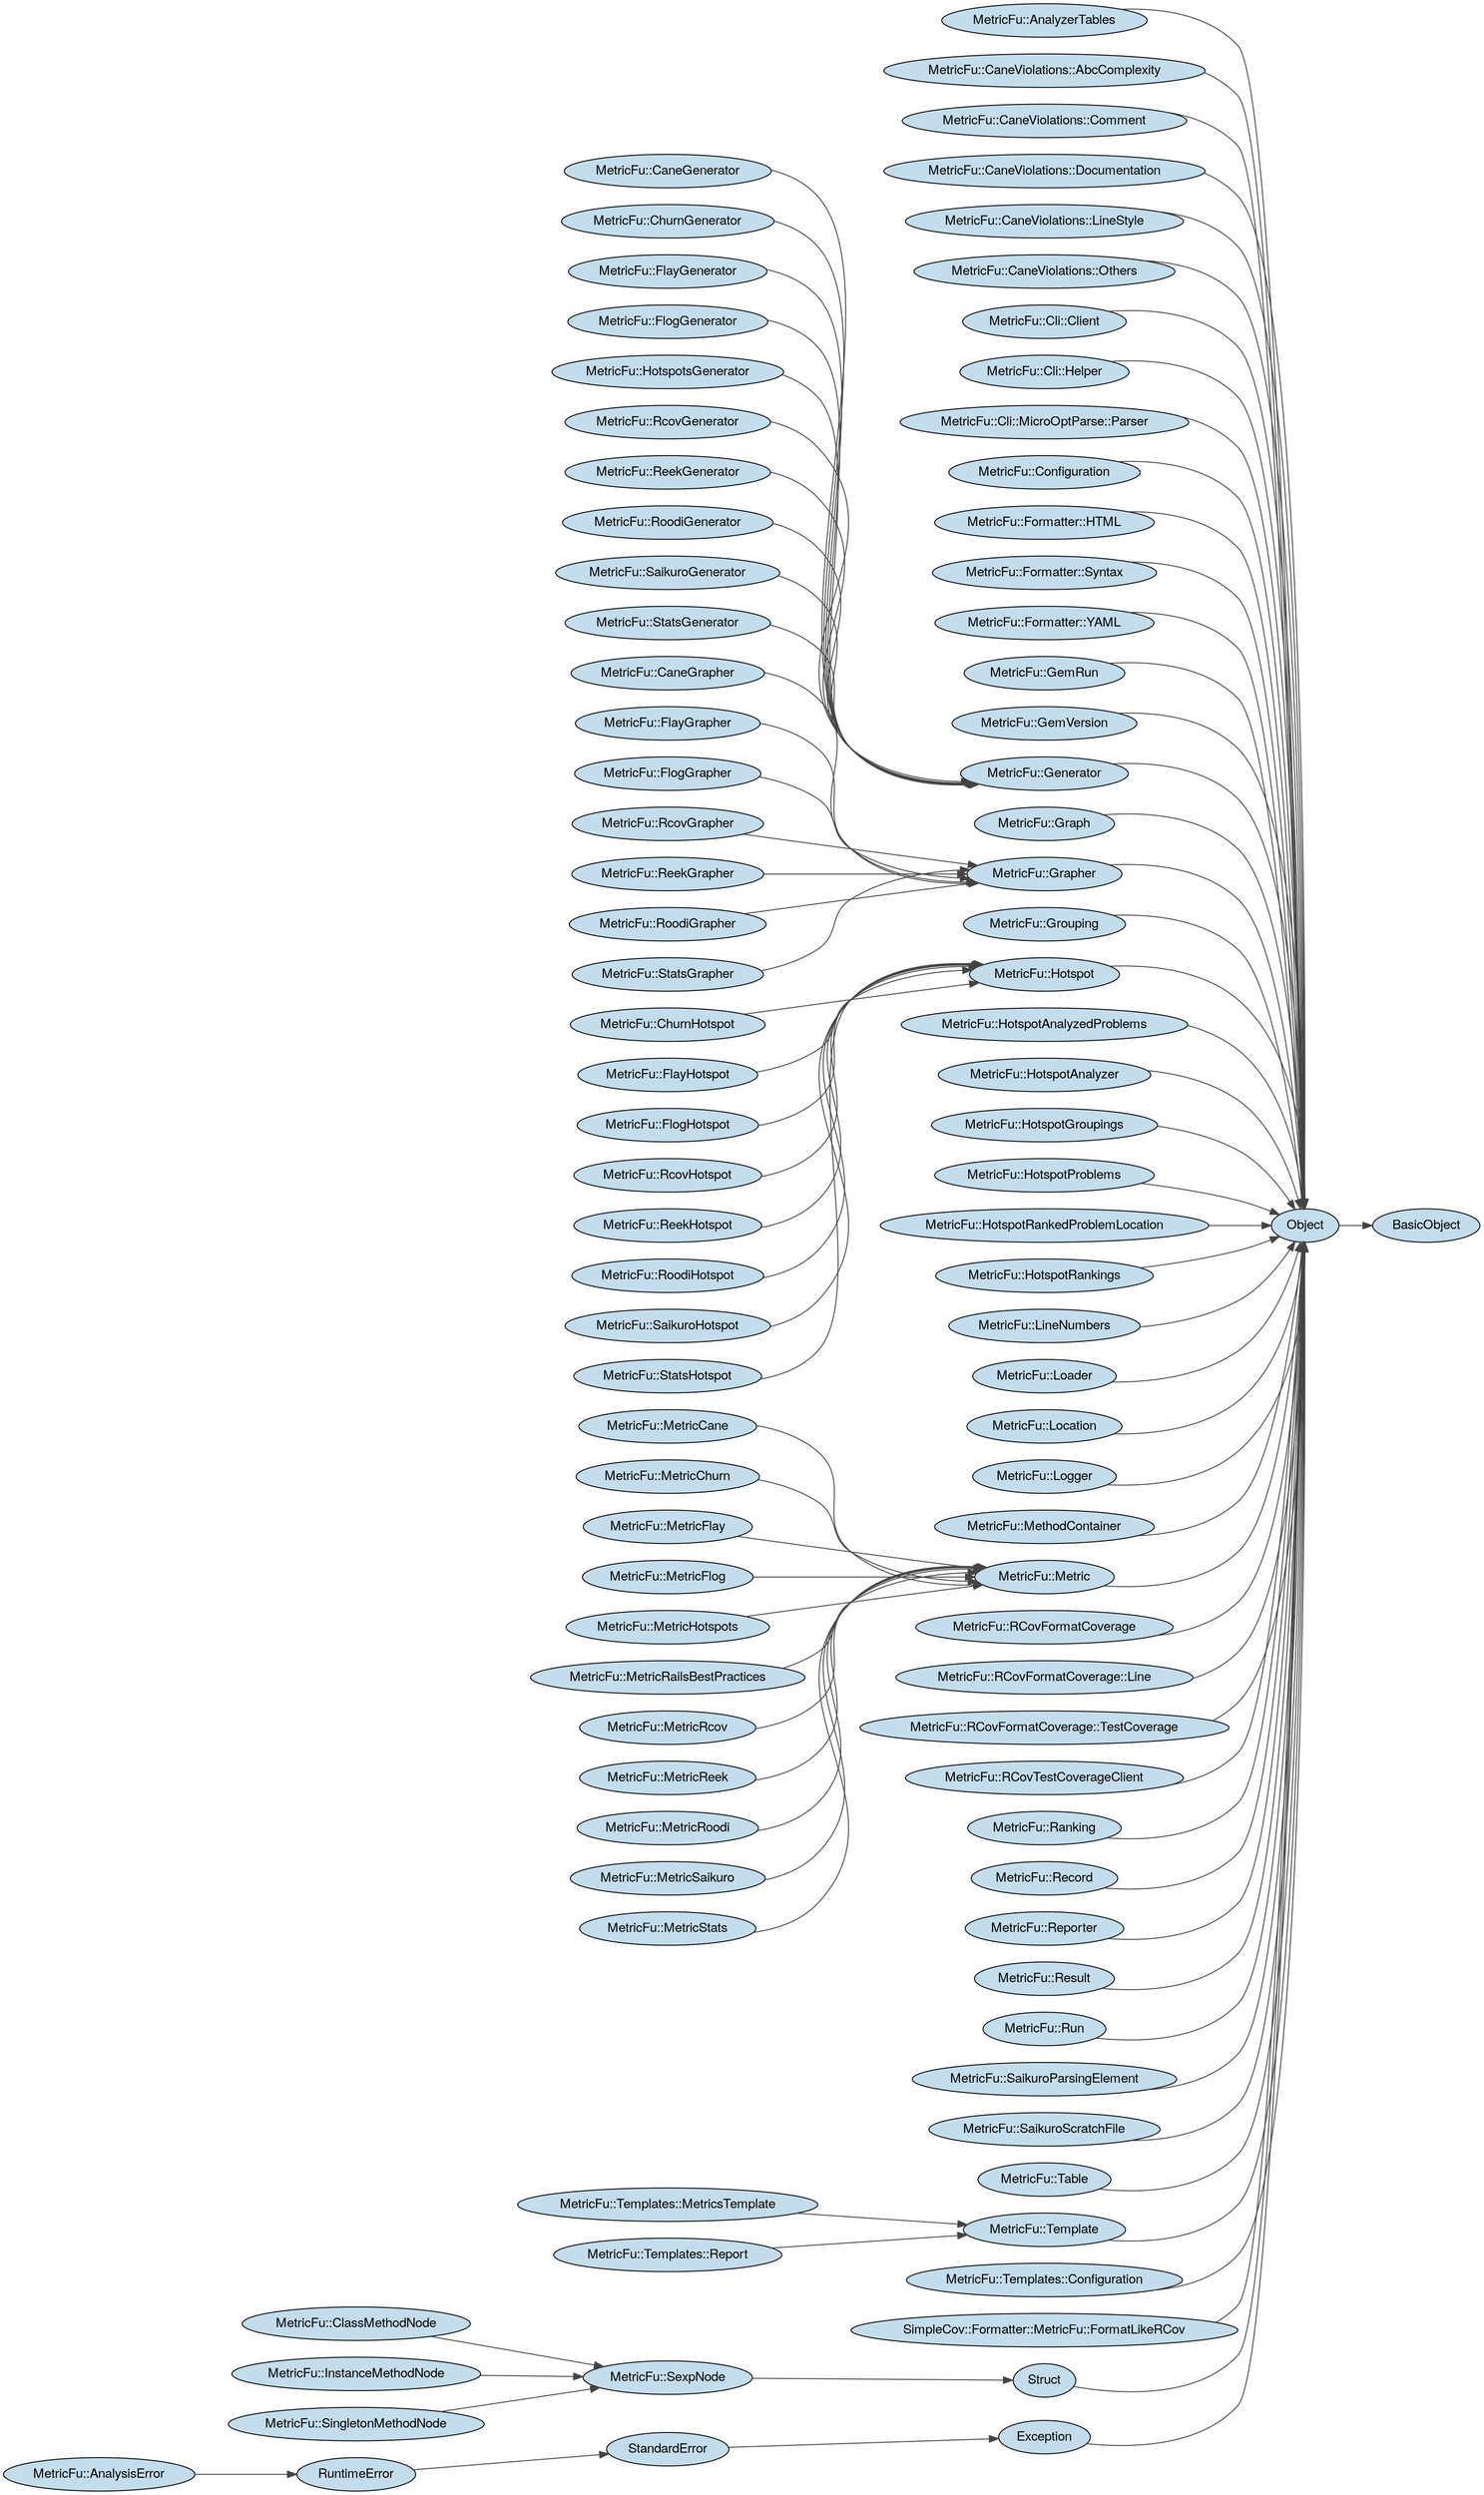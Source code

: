 digraph classes {
	graph [rotate=0, rankdir="LR"]
	node [fillcolor="#c4ddec", style="filled", fontname="HelveticaNeue"]
	edge [color="#444444"]
	Exception [label="Exception"]
	MetricFu__AnalysisError [label="MetricFu::AnalysisError"]
	MetricFu__AnalyzerTables [label="MetricFu::AnalyzerTables"]
	MetricFu__CaneGenerator [label="MetricFu::CaneGenerator"]
	MetricFu__CaneGrapher [label="MetricFu::CaneGrapher"]
	MetricFu__CaneViolations__AbcComplexity [label="MetricFu::CaneViolations::AbcComplexity"]
	MetricFu__CaneViolations__Comment [label="MetricFu::CaneViolations::Comment"]
	MetricFu__CaneViolations__Documentation [label="MetricFu::CaneViolations::Documentation"]
	MetricFu__CaneViolations__LineStyle [label="MetricFu::CaneViolations::LineStyle"]
	MetricFu__CaneViolations__Others [label="MetricFu::CaneViolations::Others"]
	MetricFu__ChurnGenerator [label="MetricFu::ChurnGenerator"]
	MetricFu__ChurnHotspot [label="MetricFu::ChurnHotspot"]
	MetricFu__ClassMethodNode [label="MetricFu::ClassMethodNode"]
	MetricFu__Cli__Client [label="MetricFu::Cli::Client"]
	MetricFu__Cli__Helper [label="MetricFu::Cli::Helper"]
	MetricFu__Cli__MicroOptParse__Parser [label="MetricFu::Cli::MicroOptParse::Parser"]
	MetricFu__Configuration [label="MetricFu::Configuration"]
	MetricFu__FlayGenerator [label="MetricFu::FlayGenerator"]
	MetricFu__FlayGrapher [label="MetricFu::FlayGrapher"]
	MetricFu__FlayHotspot [label="MetricFu::FlayHotspot"]
	MetricFu__FlogGenerator [label="MetricFu::FlogGenerator"]
	MetricFu__FlogGrapher [label="MetricFu::FlogGrapher"]
	MetricFu__FlogHotspot [label="MetricFu::FlogHotspot"]
	MetricFu__Formatter__HTML [label="MetricFu::Formatter::HTML"]
	MetricFu__Formatter__Syntax [label="MetricFu::Formatter::Syntax"]
	MetricFu__Formatter__YAML [label="MetricFu::Formatter::YAML"]
	MetricFu__GemRun [label="MetricFu::GemRun"]
	MetricFu__GemVersion [label="MetricFu::GemVersion"]
	MetricFu__Generator [label="MetricFu::Generator"]
	MetricFu__Graph [label="MetricFu::Graph"]
	MetricFu__Grapher [label="MetricFu::Grapher"]
	MetricFu__Grouping [label="MetricFu::Grouping"]
	MetricFu__Hotspot [label="MetricFu::Hotspot"]
	MetricFu__HotspotAnalyzedProblems [label="MetricFu::HotspotAnalyzedProblems"]
	MetricFu__HotspotAnalyzer [label="MetricFu::HotspotAnalyzer"]
	MetricFu__HotspotGroupings [label="MetricFu::HotspotGroupings"]
	MetricFu__HotspotProblems [label="MetricFu::HotspotProblems"]
	MetricFu__HotspotRankedProblemLocation [label="MetricFu::HotspotRankedProblemLocation"]
	MetricFu__HotspotRankings [label="MetricFu::HotspotRankings"]
	MetricFu__HotspotsGenerator [label="MetricFu::HotspotsGenerator"]
	MetricFu__InstanceMethodNode [label="MetricFu::InstanceMethodNode"]
	MetricFu__LineNumbers [label="MetricFu::LineNumbers"]
	MetricFu__Loader [label="MetricFu::Loader"]
	MetricFu__Location [label="MetricFu::Location"]
	MetricFu__Logger [label="MetricFu::Logger"]
	MetricFu__MethodContainer [label="MetricFu::MethodContainer"]
	MetricFu__Metric [label="MetricFu::Metric"]
	MetricFu__MetricCane [label="MetricFu::MetricCane"]
	MetricFu__MetricChurn [label="MetricFu::MetricChurn"]
	MetricFu__MetricFlay [label="MetricFu::MetricFlay"]
	MetricFu__MetricFlog [label="MetricFu::MetricFlog"]
	MetricFu__MetricHotspots [label="MetricFu::MetricHotspots"]
	MetricFu__MetricRailsBestPractices [label="MetricFu::MetricRailsBestPractices"]
	MetricFu__MetricRcov [label="MetricFu::MetricRcov"]
	MetricFu__MetricReek [label="MetricFu::MetricReek"]
	MetricFu__MetricRoodi [label="MetricFu::MetricRoodi"]
	MetricFu__MetricSaikuro [label="MetricFu::MetricSaikuro"]
	MetricFu__MetricStats [label="MetricFu::MetricStats"]
	MetricFu__RCovFormatCoverage [label="MetricFu::RCovFormatCoverage"]
	MetricFu__RCovFormatCoverage__Line [label="MetricFu::RCovFormatCoverage::Line"]
	MetricFu__RCovFormatCoverage__TestCoverage [label="MetricFu::RCovFormatCoverage::TestCoverage"]
	MetricFu__RCovTestCoverageClient [label="MetricFu::RCovTestCoverageClient"]
	MetricFu__Ranking [label="MetricFu::Ranking"]
	MetricFu__RcovGenerator [label="MetricFu::RcovGenerator"]
	MetricFu__RcovGrapher [label="MetricFu::RcovGrapher"]
	MetricFu__RcovHotspot [label="MetricFu::RcovHotspot"]
	MetricFu__Record [label="MetricFu::Record"]
	MetricFu__ReekGenerator [label="MetricFu::ReekGenerator"]
	MetricFu__ReekGrapher [label="MetricFu::ReekGrapher"]
	MetricFu__ReekHotspot [label="MetricFu::ReekHotspot"]
	MetricFu__Reporter [label="MetricFu::Reporter"]
	MetricFu__Result [label="MetricFu::Result"]
	MetricFu__RoodiGenerator [label="MetricFu::RoodiGenerator"]
	MetricFu__RoodiGrapher [label="MetricFu::RoodiGrapher"]
	MetricFu__RoodiHotspot [label="MetricFu::RoodiHotspot"]
	MetricFu__Run [label="MetricFu::Run"]
	MetricFu__SaikuroGenerator [label="MetricFu::SaikuroGenerator"]
	MetricFu__SaikuroHotspot [label="MetricFu::SaikuroHotspot"]
	MetricFu__SaikuroParsingElement [label="MetricFu::SaikuroParsingElement"]
	MetricFu__SaikuroScratchFile [label="MetricFu::SaikuroScratchFile"]
	MetricFu__SexpNode [label="MetricFu::SexpNode"]
	MetricFu__SingletonMethodNode [label="MetricFu::SingletonMethodNode"]
	MetricFu__StatsGenerator [label="MetricFu::StatsGenerator"]
	MetricFu__StatsGrapher [label="MetricFu::StatsGrapher"]
	MetricFu__StatsHotspot [label="MetricFu::StatsHotspot"]
	MetricFu__Table [label="MetricFu::Table"]
	MetricFu__Template [label="MetricFu::Template"]
	MetricFu__Templates__Configuration [label="MetricFu::Templates::Configuration"]
	MetricFu__Templates__MetricsTemplate [label="MetricFu::Templates::MetricsTemplate"]
	MetricFu__Templates__Report [label="MetricFu::Templates::Report"]
	Object [label="Object"]
	RuntimeError [label="RuntimeError"]
	SimpleCov__Formatter__MetricFu__FormatLikeRCov [label="SimpleCov::Formatter::MetricFu::FormatLikeRCov"]
	StandardError [label="StandardError"]
	Struct [label="Struct"]
	Exception -> Object
	MetricFu__AnalysisError -> RuntimeError
	MetricFu__AnalyzerTables -> Object
	MetricFu__CaneGenerator -> MetricFu__Generator
	MetricFu__CaneGrapher -> MetricFu__Grapher
	MetricFu__CaneViolations__AbcComplexity -> Object
	MetricFu__CaneViolations__Comment -> Object
	MetricFu__CaneViolations__Documentation -> Object
	MetricFu__CaneViolations__LineStyle -> Object
	MetricFu__CaneViolations__Others -> Object
	MetricFu__ChurnGenerator -> MetricFu__Generator
	MetricFu__ChurnHotspot -> MetricFu__Hotspot
	MetricFu__ClassMethodNode -> MetricFu__SexpNode
	MetricFu__Cli__Client -> Object
	MetricFu__Cli__Helper -> Object
	MetricFu__Cli__MicroOptParse__Parser -> Object
	MetricFu__Configuration -> Object
	MetricFu__FlayGenerator -> MetricFu__Generator
	MetricFu__FlayGrapher -> MetricFu__Grapher
	MetricFu__FlayHotspot -> MetricFu__Hotspot
	MetricFu__FlogGenerator -> MetricFu__Generator
	MetricFu__FlogGrapher -> MetricFu__Grapher
	MetricFu__FlogHotspot -> MetricFu__Hotspot
	MetricFu__Formatter__HTML -> Object
	MetricFu__Formatter__Syntax -> Object
	MetricFu__Formatter__YAML -> Object
	MetricFu__GemRun -> Object
	MetricFu__GemVersion -> Object
	MetricFu__Generator -> Object
	MetricFu__Graph -> Object
	MetricFu__Grapher -> Object
	MetricFu__Grouping -> Object
	MetricFu__Hotspot -> Object
	MetricFu__HotspotAnalyzedProblems -> Object
	MetricFu__HotspotAnalyzer -> Object
	MetricFu__HotspotGroupings -> Object
	MetricFu__HotspotProblems -> Object
	MetricFu__HotspotRankedProblemLocation -> Object
	MetricFu__HotspotRankings -> Object
	MetricFu__HotspotsGenerator -> MetricFu__Generator
	MetricFu__InstanceMethodNode -> MetricFu__SexpNode
	MetricFu__LineNumbers -> Object
	MetricFu__Loader -> Object
	MetricFu__Location -> Object
	MetricFu__Logger -> Object
	MetricFu__MethodContainer -> Object
	MetricFu__Metric -> Object
	MetricFu__MetricCane -> MetricFu__Metric
	MetricFu__MetricChurn -> MetricFu__Metric
	MetricFu__MetricFlay -> MetricFu__Metric
	MetricFu__MetricFlog -> MetricFu__Metric
	MetricFu__MetricHotspots -> MetricFu__Metric
	MetricFu__MetricRailsBestPractices -> MetricFu__Metric
	MetricFu__MetricRcov -> MetricFu__Metric
	MetricFu__MetricReek -> MetricFu__Metric
	MetricFu__MetricRoodi -> MetricFu__Metric
	MetricFu__MetricSaikuro -> MetricFu__Metric
	MetricFu__MetricStats -> MetricFu__Metric
	MetricFu__RCovFormatCoverage -> Object
	MetricFu__RCovFormatCoverage__Line -> Object
	MetricFu__RCovFormatCoverage__TestCoverage -> Object
	MetricFu__RCovTestCoverageClient -> Object
	MetricFu__Ranking -> Object
	MetricFu__RcovGenerator -> MetricFu__Generator
	MetricFu__RcovGrapher -> MetricFu__Grapher
	MetricFu__RcovHotspot -> MetricFu__Hotspot
	MetricFu__Record -> Object
	MetricFu__ReekGenerator -> MetricFu__Generator
	MetricFu__ReekGrapher -> MetricFu__Grapher
	MetricFu__ReekHotspot -> MetricFu__Hotspot
	MetricFu__Reporter -> Object
	MetricFu__Result -> Object
	MetricFu__RoodiGenerator -> MetricFu__Generator
	MetricFu__RoodiGrapher -> MetricFu__Grapher
	MetricFu__RoodiHotspot -> MetricFu__Hotspot
	MetricFu__Run -> Object
	MetricFu__SaikuroGenerator -> MetricFu__Generator
	MetricFu__SaikuroHotspot -> MetricFu__Hotspot
	MetricFu__SaikuroParsingElement -> Object
	MetricFu__SaikuroScratchFile -> Object
	MetricFu__SexpNode -> Struct
	MetricFu__SingletonMethodNode -> MetricFu__SexpNode
	MetricFu__StatsGenerator -> MetricFu__Generator
	MetricFu__StatsGrapher -> MetricFu__Grapher
	MetricFu__StatsHotspot -> MetricFu__Hotspot
	MetricFu__Table -> Object
	MetricFu__Template -> Object
	MetricFu__Templates__Configuration -> Object
	MetricFu__Templates__MetricsTemplate -> MetricFu__Template
	MetricFu__Templates__Report -> MetricFu__Template
	Object -> BasicObject
	RuntimeError -> StandardError
	SimpleCov__Formatter__MetricFu__FormatLikeRCov -> Object
	StandardError -> Exception
	Struct -> Object
}
